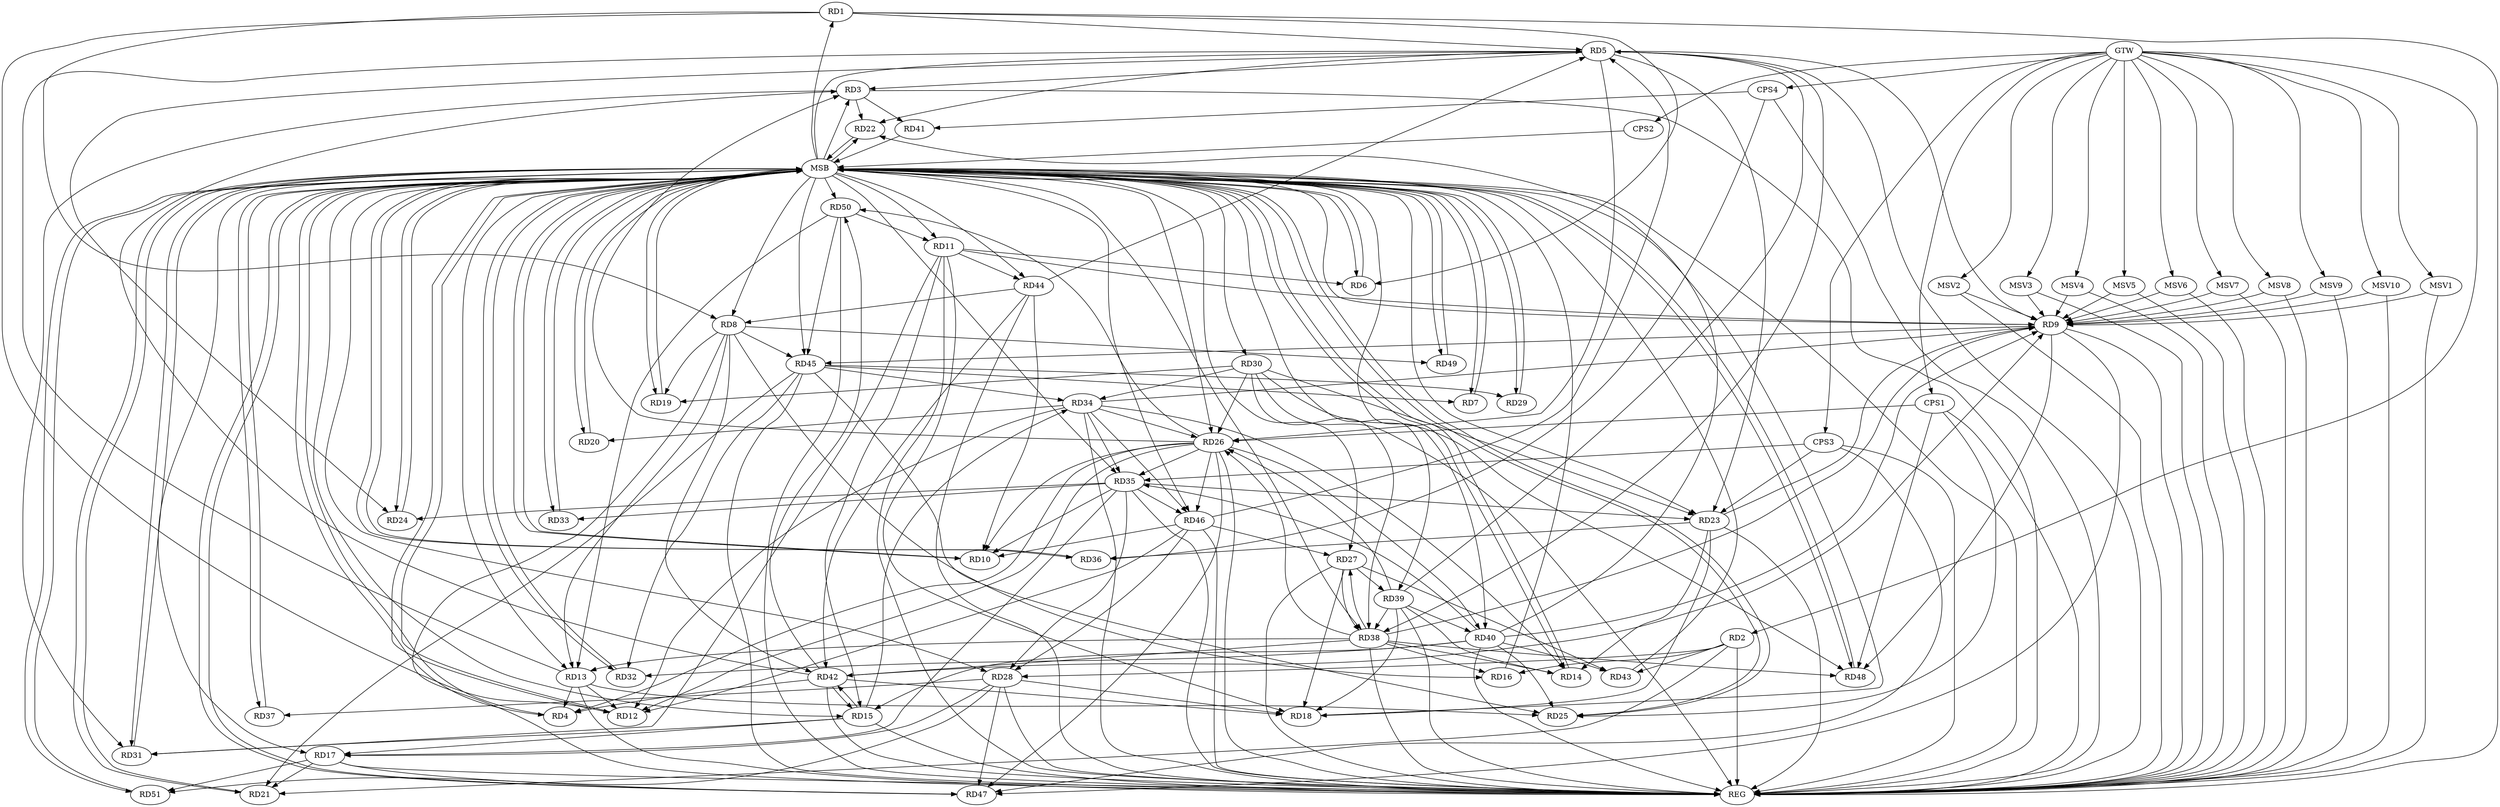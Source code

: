 strict digraph G {
  RD1 [ label="RD1" ];
  RD2 [ label="RD2" ];
  RD3 [ label="RD3" ];
  RD4 [ label="RD4" ];
  RD5 [ label="RD5" ];
  RD6 [ label="RD6" ];
  RD7 [ label="RD7" ];
  RD8 [ label="RD8" ];
  RD9 [ label="RD9" ];
  RD10 [ label="RD10" ];
  RD11 [ label="RD11" ];
  RD12 [ label="RD12" ];
  RD13 [ label="RD13" ];
  RD14 [ label="RD14" ];
  RD15 [ label="RD15" ];
  RD16 [ label="RD16" ];
  RD17 [ label="RD17" ];
  RD18 [ label="RD18" ];
  RD19 [ label="RD19" ];
  RD20 [ label="RD20" ];
  RD21 [ label="RD21" ];
  RD22 [ label="RD22" ];
  RD23 [ label="RD23" ];
  RD24 [ label="RD24" ];
  RD25 [ label="RD25" ];
  RD26 [ label="RD26" ];
  RD27 [ label="RD27" ];
  RD28 [ label="RD28" ];
  RD29 [ label="RD29" ];
  RD30 [ label="RD30" ];
  RD31 [ label="RD31" ];
  RD32 [ label="RD32" ];
  RD33 [ label="RD33" ];
  RD34 [ label="RD34" ];
  RD35 [ label="RD35" ];
  RD36 [ label="RD36" ];
  RD37 [ label="RD37" ];
  RD38 [ label="RD38" ];
  RD39 [ label="RD39" ];
  RD40 [ label="RD40" ];
  RD41 [ label="RD41" ];
  RD42 [ label="RD42" ];
  RD43 [ label="RD43" ];
  RD44 [ label="RD44" ];
  RD45 [ label="RD45" ];
  RD46 [ label="RD46" ];
  RD47 [ label="RD47" ];
  RD48 [ label="RD48" ];
  RD49 [ label="RD49" ];
  RD50 [ label="RD50" ];
  RD51 [ label="RD51" ];
  CPS1 [ label="CPS1" ];
  CPS2 [ label="CPS2" ];
  CPS3 [ label="CPS3" ];
  CPS4 [ label="CPS4" ];
  GTW [ label="GTW" ];
  REG [ label="REG" ];
  MSB [ label="MSB" ];
  MSV1 [ label="MSV1" ];
  MSV2 [ label="MSV2" ];
  MSV3 [ label="MSV3" ];
  MSV4 [ label="MSV4" ];
  MSV5 [ label="MSV5" ];
  MSV6 [ label="MSV6" ];
  MSV7 [ label="MSV7" ];
  MSV8 [ label="MSV8" ];
  MSV9 [ label="MSV9" ];
  MSV10 [ label="MSV10" ];
  RD1 -> RD5;
  RD1 -> RD6;
  RD1 -> RD8;
  RD1 -> RD12;
  RD2 -> RD16;
  RD2 -> RD21;
  RD2 -> RD28;
  RD2 -> RD43;
  RD5 -> RD3;
  RD3 -> RD22;
  RD26 -> RD3;
  RD3 -> RD31;
  RD3 -> RD41;
  RD42 -> RD3;
  RD13 -> RD4;
  RD26 -> RD4;
  RD42 -> RD4;
  RD5 -> RD9;
  RD13 -> RD5;
  RD5 -> RD22;
  RD5 -> RD23;
  RD5 -> RD24;
  RD5 -> RD26;
  RD5 -> RD38;
  RD39 -> RD5;
  RD44 -> RD5;
  RD46 -> RD5;
  RD11 -> RD6;
  RD45 -> RD7;
  RD8 -> RD13;
  RD8 -> RD16;
  RD8 -> RD19;
  RD8 -> RD42;
  RD44 -> RD8;
  RD8 -> RD45;
  RD8 -> RD49;
  RD11 -> RD9;
  RD23 -> RD9;
  RD34 -> RD9;
  RD38 -> RD9;
  RD40 -> RD9;
  RD42 -> RD9;
  RD9 -> RD45;
  RD9 -> RD47;
  RD9 -> RD48;
  RD26 -> RD10;
  RD35 -> RD10;
  RD44 -> RD10;
  RD46 -> RD10;
  RD11 -> RD15;
  RD11 -> RD18;
  RD11 -> RD31;
  RD11 -> RD44;
  RD50 -> RD11;
  RD13 -> RD12;
  RD26 -> RD12;
  RD34 -> RD12;
  RD46 -> RD12;
  RD13 -> RD25;
  RD38 -> RD13;
  RD50 -> RD13;
  RD23 -> RD14;
  RD34 -> RD14;
  RD38 -> RD14;
  RD39 -> RD14;
  RD15 -> RD17;
  RD15 -> RD31;
  RD15 -> RD34;
  RD40 -> RD15;
  RD15 -> RD42;
  RD42 -> RD15;
  RD38 -> RD16;
  RD17 -> RD21;
  RD28 -> RD17;
  RD35 -> RD17;
  RD17 -> RD47;
  RD17 -> RD51;
  RD23 -> RD18;
  RD27 -> RD18;
  RD28 -> RD18;
  RD39 -> RD18;
  RD42 -> RD18;
  RD30 -> RD19;
  RD34 -> RD20;
  RD45 -> RD21;
  RD40 -> RD22;
  RD30 -> RD23;
  RD35 -> RD23;
  RD23 -> RD36;
  RD35 -> RD24;
  RD40 -> RD25;
  RD45 -> RD25;
  RD30 -> RD26;
  RD34 -> RD26;
  RD26 -> RD35;
  RD38 -> RD26;
  RD39 -> RD26;
  RD26 -> RD40;
  RD26 -> RD46;
  RD26 -> RD47;
  RD26 -> RD50;
  RD27 -> RD38;
  RD38 -> RD27;
  RD27 -> RD39;
  RD27 -> RD43;
  RD46 -> RD27;
  RD35 -> RD28;
  RD28 -> RD37;
  RD46 -> RD28;
  RD28 -> RD47;
  RD28 -> RD51;
  RD45 -> RD29;
  RD30 -> RD34;
  RD30 -> RD38;
  RD30 -> RD48;
  RD40 -> RD32;
  RD45 -> RD32;
  RD35 -> RD33;
  RD34 -> RD35;
  RD45 -> RD34;
  RD34 -> RD46;
  RD40 -> RD35;
  RD35 -> RD46;
  RD39 -> RD38;
  RD38 -> RD42;
  RD38 -> RD48;
  RD39 -> RD40;
  RD40 -> RD43;
  RD44 -> RD42;
  RD42 -> RD50;
  RD50 -> RD45;
  CPS1 -> RD48;
  CPS1 -> RD25;
  CPS1 -> RD26;
  CPS3 -> RD35;
  CPS3 -> RD47;
  CPS3 -> RD23;
  CPS4 -> RD41;
  CPS4 -> RD36;
  GTW -> RD2;
  GTW -> CPS1;
  GTW -> CPS2;
  GTW -> CPS3;
  GTW -> CPS4;
  RD1 -> REG;
  RD2 -> REG;
  RD3 -> REG;
  RD5 -> REG;
  RD8 -> REG;
  RD9 -> REG;
  RD11 -> REG;
  RD13 -> REG;
  RD15 -> REG;
  RD17 -> REG;
  RD23 -> REG;
  RD26 -> REG;
  RD27 -> REG;
  RD28 -> REG;
  RD30 -> REG;
  RD34 -> REG;
  RD35 -> REG;
  RD38 -> REG;
  RD39 -> REG;
  RD40 -> REG;
  RD42 -> REG;
  RD44 -> REG;
  RD45 -> REG;
  RD46 -> REG;
  RD50 -> REG;
  CPS1 -> REG;
  CPS3 -> REG;
  CPS4 -> REG;
  RD4 -> MSB;
  MSB -> RD8;
  MSB -> RD27;
  MSB -> RD28;
  MSB -> RD35;
  MSB -> RD40;
  MSB -> RD46;
  MSB -> REG;
  RD6 -> MSB;
  MSB -> RD5;
  MSB -> RD12;
  MSB -> RD14;
  MSB -> RD37;
  RD7 -> MSB;
  MSB -> RD26;
  MSB -> RD48;
  RD10 -> MSB;
  MSB -> RD1;
  MSB -> RD3;
  MSB -> RD24;
  MSB -> RD30;
  MSB -> RD31;
  MSB -> RD33;
  RD12 -> MSB;
  MSB -> RD11;
  RD14 -> MSB;
  MSB -> RD17;
  MSB -> RD44;
  RD16 -> MSB;
  MSB -> RD7;
  MSB -> RD10;
  MSB -> RD32;
  MSB -> RD36;
  RD18 -> MSB;
  RD19 -> MSB;
  MSB -> RD9;
  MSB -> RD49;
  RD20 -> MSB;
  MSB -> RD4;
  RD21 -> MSB;
  MSB -> RD15;
  MSB -> RD20;
  RD22 -> MSB;
  MSB -> RD39;
  RD24 -> MSB;
  MSB -> RD50;
  MSB -> RD51;
  RD25 -> MSB;
  MSB -> RD13;
  MSB -> RD23;
  RD29 -> MSB;
  MSB -> RD38;
  RD31 -> MSB;
  MSB -> RD29;
  RD32 -> MSB;
  MSB -> RD6;
  MSB -> RD47;
  RD33 -> MSB;
  MSB -> RD22;
  RD36 -> MSB;
  RD37 -> MSB;
  RD41 -> MSB;
  MSB -> RD21;
  MSB -> RD25;
  RD43 -> MSB;
  RD47 -> MSB;
  RD48 -> MSB;
  MSB -> RD45;
  RD49 -> MSB;
  RD51 -> MSB;
  MSB -> RD19;
  CPS2 -> MSB;
  MSV1 -> RD9;
  MSV2 -> RD9;
  MSV3 -> RD9;
  MSV4 -> RD9;
  MSV5 -> RD9;
  MSV6 -> RD9;
  MSV7 -> RD9;
  MSV8 -> RD9;
  MSV9 -> RD9;
  MSV10 -> RD9;
  GTW -> MSV1;
  MSV1 -> REG;
  GTW -> MSV2;
  MSV2 -> REG;
  GTW -> MSV3;
  MSV3 -> REG;
  GTW -> MSV4;
  MSV4 -> REG;
  GTW -> MSV5;
  MSV5 -> REG;
  GTW -> MSV6;
  MSV6 -> REG;
  GTW -> MSV7;
  MSV7 -> REG;
  GTW -> MSV8;
  MSV8 -> REG;
  GTW -> MSV9;
  MSV9 -> REG;
  GTW -> MSV10;
  MSV10 -> REG;
}
